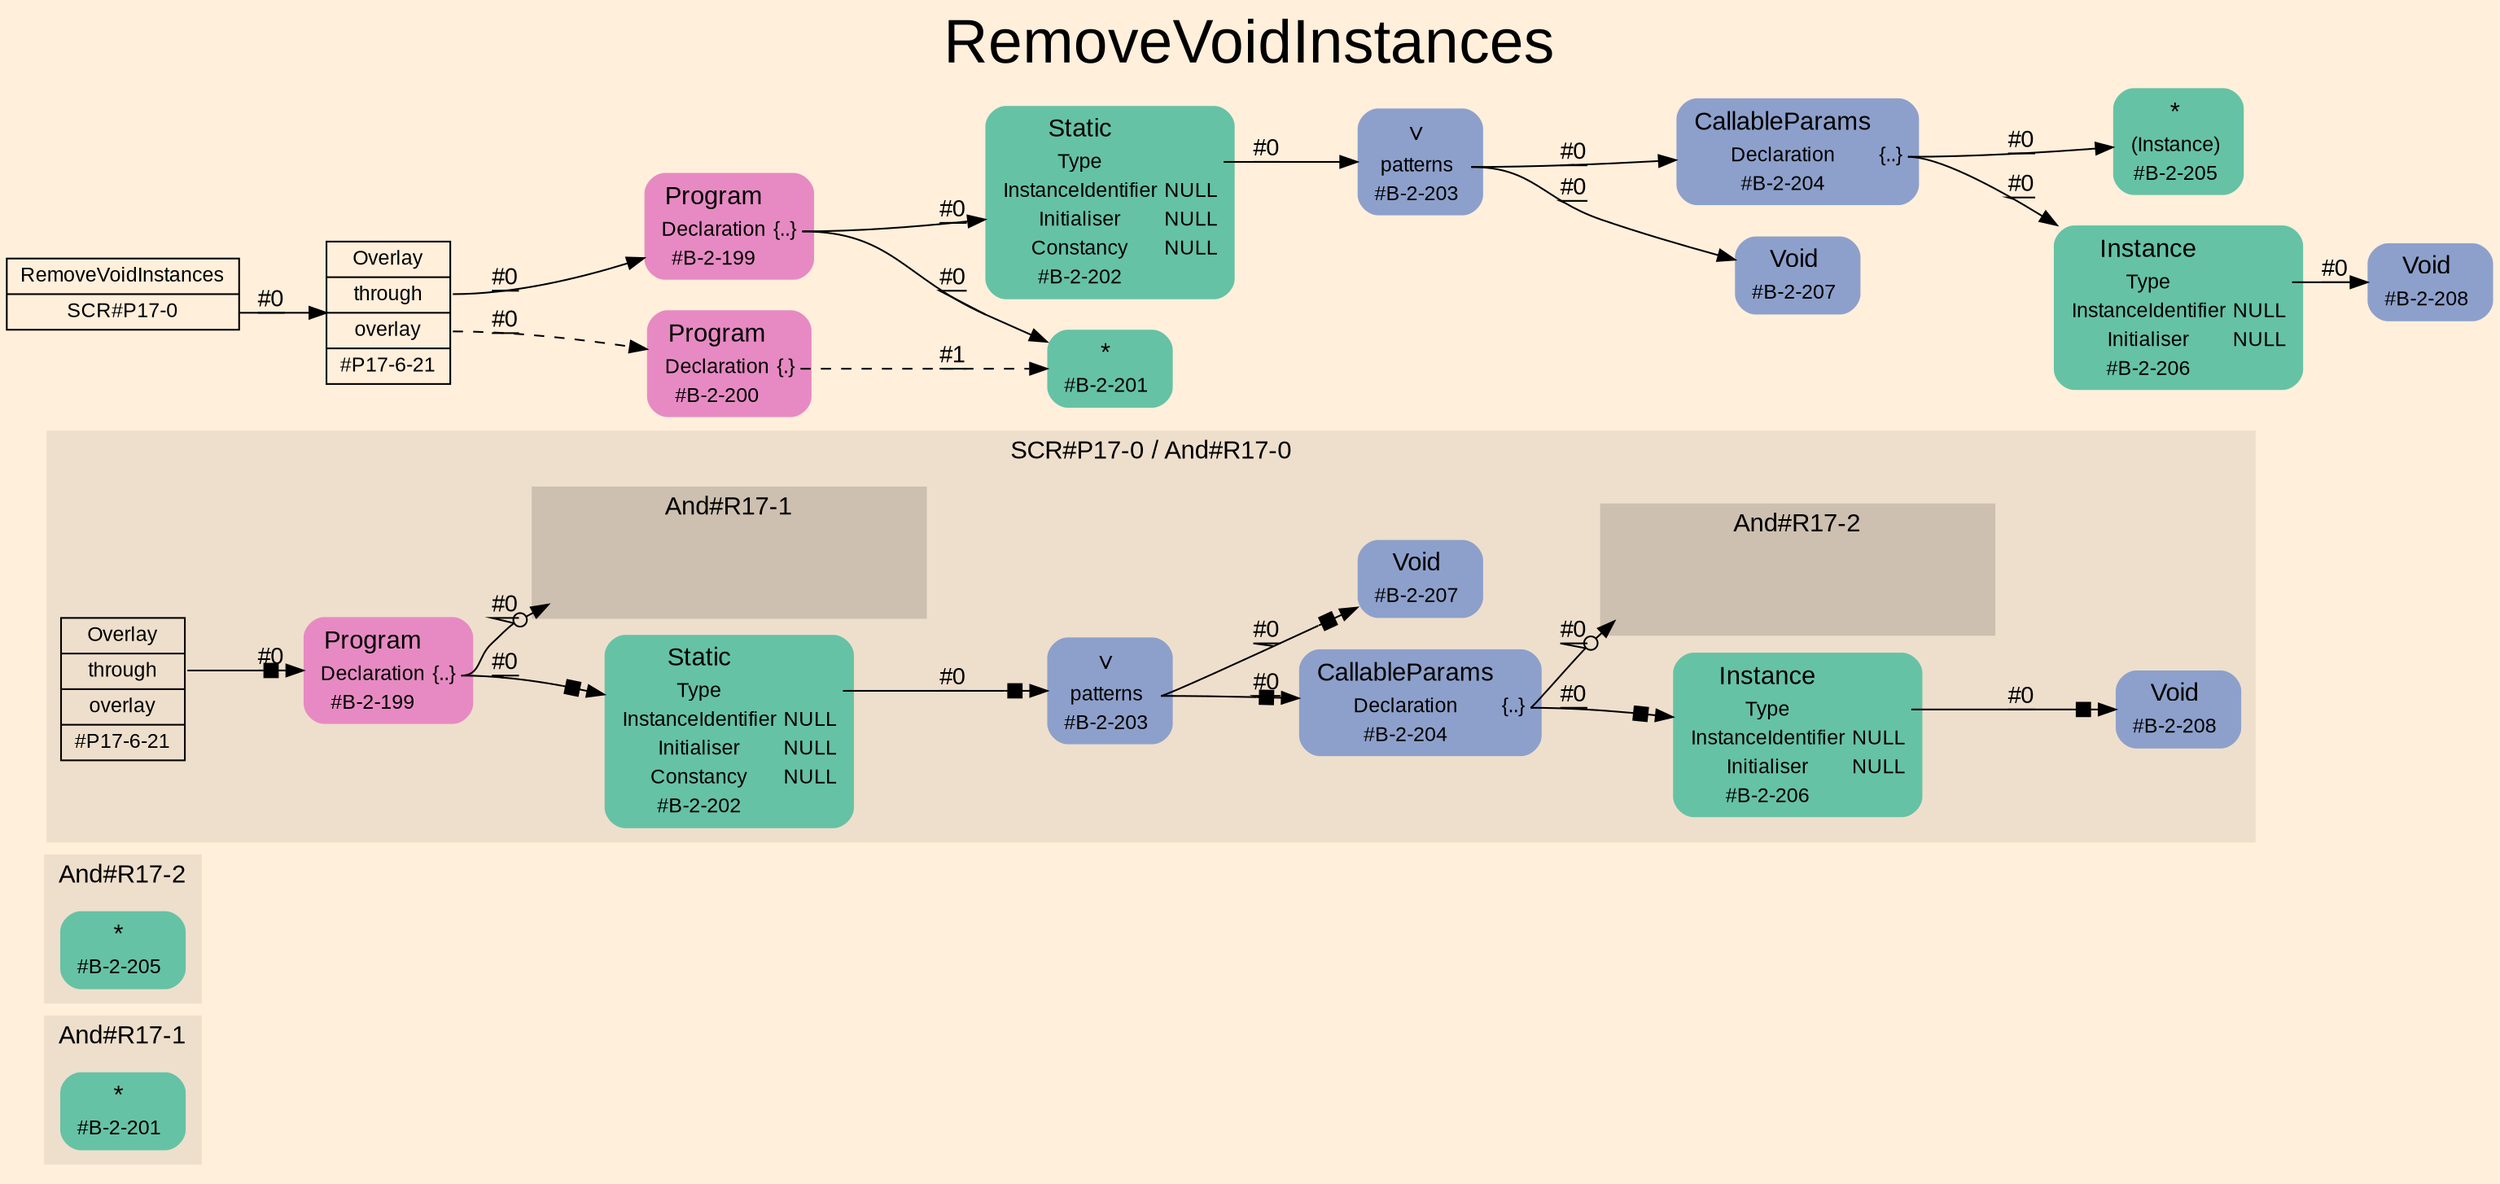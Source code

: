 digraph "RemoveVoidInstances" {
label = "RemoveVoidInstances"
labelloc = t
fontsize = "36"
graph [
    rankdir = "LR"
    ranksep = 0.3
    bgcolor = antiquewhite1
    color = black
    fontcolor = black
    fontname = "Arial"
];
node [
    fontname = "Arial"
];
edge [
    fontname = "Arial"
];

// -------------------- figure And#R17-1 --------------------
// -------- region And#R17-1 ----------
subgraph "clusterAnd#R17-1" {
    label = "And#R17-1"
    style = "filled"
    color = antiquewhite2
    fontsize = "15"
    "And#R17-1/#B-2-201" [
        // -------- block And#R17-1/#B-2-201 ----------
        shape = "plaintext"
        fillcolor = "/set28/1"
        label = <<TABLE BORDER="0" CELLBORDER="0" CELLSPACING="0">
         <TR><TD><FONT POINT-SIZE="15.0">*</FONT></TD><TD></TD></TR>
         <TR><TD>#B-2-201</TD><TD PORT="port0"></TD></TR>
        </TABLE>>
        style = "rounded,filled"
        fontsize = "12"
    ];
    
}


// -------------------- figure And#R17-2 --------------------
// -------- region And#R17-2 ----------
subgraph "clusterAnd#R17-2" {
    label = "And#R17-2"
    style = "filled"
    color = antiquewhite2
    fontsize = "15"
    "And#R17-2/#B-2-205" [
        // -------- block And#R17-2/#B-2-205 ----------
        shape = "plaintext"
        fillcolor = "/set28/1"
        label = <<TABLE BORDER="0" CELLBORDER="0" CELLSPACING="0">
         <TR><TD><FONT POINT-SIZE="15.0">*</FONT></TD><TD></TD></TR>
         <TR><TD>#B-2-205</TD><TD PORT="port0"></TD></TR>
        </TABLE>>
        style = "rounded,filled"
        fontsize = "12"
    ];
    
}


// -------------------- figure And#R17-0 --------------------
// -------- region And#R17-0 ----------
subgraph "clusterAnd#R17-0" {
    label = "SCR#P17-0 / And#R17-0"
    style = "filled"
    color = antiquewhite2
    fontsize = "15"
    "And#R17-0/#B-2-199" [
        // -------- block And#R17-0/#B-2-199 ----------
        shape = "plaintext"
        fillcolor = "/set28/4"
        label = <<TABLE BORDER="0" CELLBORDER="0" CELLSPACING="0">
         <TR><TD><FONT POINT-SIZE="15.0">Program</FONT></TD><TD></TD></TR>
         <TR><TD>Declaration</TD><TD PORT="port0">{..}</TD></TR>
         <TR><TD>#B-2-199</TD><TD PORT="port1"></TD></TR>
        </TABLE>>
        style = "rounded,filled"
        fontsize = "12"
    ];
    
    "And#R17-0/#B-2-202" [
        // -------- block And#R17-0/#B-2-202 ----------
        shape = "plaintext"
        fillcolor = "/set28/1"
        label = <<TABLE BORDER="0" CELLBORDER="0" CELLSPACING="0">
         <TR><TD><FONT POINT-SIZE="15.0">Static</FONT></TD><TD></TD></TR>
         <TR><TD>Type</TD><TD PORT="port0"></TD></TR>
         <TR><TD>InstanceIdentifier</TD><TD PORT="port1">NULL</TD></TR>
         <TR><TD>Initialiser</TD><TD PORT="port2">NULL</TD></TR>
         <TR><TD>Constancy</TD><TD PORT="port3">NULL</TD></TR>
         <TR><TD>#B-2-202</TD><TD PORT="port4"></TD></TR>
        </TABLE>>
        style = "rounded,filled"
        fontsize = "12"
    ];
    
    "And#R17-0/#B-2-203" [
        // -------- block And#R17-0/#B-2-203 ----------
        shape = "plaintext"
        fillcolor = "/set28/3"
        label = <<TABLE BORDER="0" CELLBORDER="0" CELLSPACING="0">
         <TR><TD><FONT POINT-SIZE="15.0">∨</FONT></TD><TD></TD></TR>
         <TR><TD>patterns</TD><TD PORT="port0"></TD></TR>
         <TR><TD>#B-2-203</TD><TD PORT="port1"></TD></TR>
        </TABLE>>
        style = "rounded,filled"
        fontsize = "12"
    ];
    
    "And#R17-0/#B-2-204" [
        // -------- block And#R17-0/#B-2-204 ----------
        shape = "plaintext"
        fillcolor = "/set28/3"
        label = <<TABLE BORDER="0" CELLBORDER="0" CELLSPACING="0">
         <TR><TD><FONT POINT-SIZE="15.0">CallableParams</FONT></TD><TD></TD></TR>
         <TR><TD>Declaration</TD><TD PORT="port0">{..}</TD></TR>
         <TR><TD>#B-2-204</TD><TD PORT="port1"></TD></TR>
        </TABLE>>
        style = "rounded,filled"
        fontsize = "12"
    ];
    
    "And#R17-0/#B-2-206" [
        // -------- block And#R17-0/#B-2-206 ----------
        shape = "plaintext"
        fillcolor = "/set28/1"
        label = <<TABLE BORDER="0" CELLBORDER="0" CELLSPACING="0">
         <TR><TD><FONT POINT-SIZE="15.0">Instance</FONT></TD><TD></TD></TR>
         <TR><TD>Type</TD><TD PORT="port0"></TD></TR>
         <TR><TD>InstanceIdentifier</TD><TD PORT="port1">NULL</TD></TR>
         <TR><TD>Initialiser</TD><TD PORT="port2">NULL</TD></TR>
         <TR><TD>#B-2-206</TD><TD PORT="port3"></TD></TR>
        </TABLE>>
        style = "rounded,filled"
        fontsize = "12"
    ];
    
    "And#R17-0/#B-2-207" [
        // -------- block And#R17-0/#B-2-207 ----------
        shape = "plaintext"
        fillcolor = "/set28/3"
        label = <<TABLE BORDER="0" CELLBORDER="0" CELLSPACING="0">
         <TR><TD><FONT POINT-SIZE="15.0">Void</FONT></TD><TD></TD></TR>
         <TR><TD>#B-2-207</TD><TD PORT="port0"></TD></TR>
        </TABLE>>
        style = "rounded,filled"
        fontsize = "12"
    ];
    
    "And#R17-0/#B-2-208" [
        // -------- block And#R17-0/#B-2-208 ----------
        shape = "plaintext"
        fillcolor = "/set28/3"
        label = <<TABLE BORDER="0" CELLBORDER="0" CELLSPACING="0">
         <TR><TD><FONT POINT-SIZE="15.0">Void</FONT></TD><TD></TD></TR>
         <TR><TD>#B-2-208</TD><TD PORT="port0"></TD></TR>
        </TABLE>>
        style = "rounded,filled"
        fontsize = "12"
    ];
    
    "And#R17-0/#P17-6-21" [
        // -------- block And#R17-0/#P17-6-21 ----------
        shape = "record"
        fillcolor = antiquewhite2
        label = "<fixed> Overlay | <port0> through | <port1> overlay | <port2> #P17-6-21"
        style = "filled"
        fontsize = "12"
        color = black
        fontcolor = black
    ];
    
    // -------- region And#R17-0/And#R17-1 ----------
    subgraph "clusterAnd#R17-0/And#R17-1" {
        label = "And#R17-1"
        style = "filled"
        color = antiquewhite3
        fontsize = "15"
        "And#R17-0/And#R17-1/#B-2-201" [
            // -------- block And#R17-0/And#R17-1/#B-2-201 ----------
            shape = none
            fillcolor = "/set28/1"
            style = "invisible"
        ];
        
    }
    
    // -------- region And#R17-0/And#R17-2 ----------
    subgraph "clusterAnd#R17-0/And#R17-2" {
        label = "And#R17-2"
        style = "filled"
        color = antiquewhite3
        fontsize = "15"
        "And#R17-0/And#R17-2/#B-2-205" [
            // -------- block And#R17-0/And#R17-2/#B-2-205 ----------
            shape = none
            fillcolor = "/set28/1"
            style = "invisible"
        ];
        
    }
    
}

"And#R17-0/#B-2-199":port0 -> "And#R17-0/And#R17-1/#B-2-201" [
    arrowhead="normalnoneodot"
    label = "#0"
    decorate = true
    color = black
    fontcolor = black
];

"And#R17-0/#B-2-199":port0 -> "And#R17-0/#B-2-202" [
    arrowhead="normalnonebox"
    label = "#0"
    decorate = true
    color = black
    fontcolor = black
];

"And#R17-0/#B-2-202":port0 -> "And#R17-0/#B-2-203" [
    arrowhead="normalnonebox"
    label = "#0"
    decorate = true
    color = black
    fontcolor = black
];

"And#R17-0/#B-2-203":port0 -> "And#R17-0/#B-2-204" [
    arrowhead="normalnonebox"
    label = "#0"
    decorate = true
    color = black
    fontcolor = black
];

"And#R17-0/#B-2-203":port0 -> "And#R17-0/#B-2-207" [
    arrowhead="normalnonebox"
    label = "#0"
    decorate = true
    color = black
    fontcolor = black
];

"And#R17-0/#B-2-204":port0 -> "And#R17-0/And#R17-2/#B-2-205" [
    arrowhead="normalnoneodot"
    label = "#0"
    decorate = true
    color = black
    fontcolor = black
];

"And#R17-0/#B-2-204":port0 -> "And#R17-0/#B-2-206" [
    arrowhead="normalnonebox"
    label = "#0"
    decorate = true
    color = black
    fontcolor = black
];

"And#R17-0/#B-2-206":port0 -> "And#R17-0/#B-2-208" [
    arrowhead="normalnonebox"
    label = "#0"
    decorate = true
    color = black
    fontcolor = black
];

"And#R17-0/#P17-6-21":port0 -> "And#R17-0/#B-2-199" [
    arrowhead="normalnonebox"
    label = "#0"
    decorate = true
    color = black
    fontcolor = black
];


// -------------------- transformation figure --------------------
"CR#P17-0" [
    // -------- block CR#P17-0 ----------
    shape = "record"
    fillcolor = antiquewhite1
    label = "<fixed> RemoveVoidInstances | <port0> SCR#P17-0"
    style = "filled"
    fontsize = "12"
    color = black
    fontcolor = black
];

"#P17-6-21" [
    // -------- block #P17-6-21 ----------
    shape = "record"
    fillcolor = antiquewhite1
    label = "<fixed> Overlay | <port0> through | <port1> overlay | <port2> #P17-6-21"
    style = "filled"
    fontsize = "12"
    color = black
    fontcolor = black
];

"#B-2-199" [
    // -------- block #B-2-199 ----------
    shape = "plaintext"
    fillcolor = "/set28/4"
    label = <<TABLE BORDER="0" CELLBORDER="0" CELLSPACING="0">
     <TR><TD><FONT POINT-SIZE="15.0">Program</FONT></TD><TD></TD></TR>
     <TR><TD>Declaration</TD><TD PORT="port0">{..}</TD></TR>
     <TR><TD>#B-2-199</TD><TD PORT="port1"></TD></TR>
    </TABLE>>
    style = "rounded,filled"
    fontsize = "12"
];

"#B-2-201" [
    // -------- block #B-2-201 ----------
    shape = "plaintext"
    fillcolor = "/set28/1"
    label = <<TABLE BORDER="0" CELLBORDER="0" CELLSPACING="0">
     <TR><TD><FONT POINT-SIZE="15.0">*</FONT></TD><TD></TD></TR>
     <TR><TD>#B-2-201</TD><TD PORT="port0"></TD></TR>
    </TABLE>>
    style = "rounded,filled"
    fontsize = "12"
];

"#B-2-202" [
    // -------- block #B-2-202 ----------
    shape = "plaintext"
    fillcolor = "/set28/1"
    label = <<TABLE BORDER="0" CELLBORDER="0" CELLSPACING="0">
     <TR><TD><FONT POINT-SIZE="15.0">Static</FONT></TD><TD></TD></TR>
     <TR><TD>Type</TD><TD PORT="port0"></TD></TR>
     <TR><TD>InstanceIdentifier</TD><TD PORT="port1">NULL</TD></TR>
     <TR><TD>Initialiser</TD><TD PORT="port2">NULL</TD></TR>
     <TR><TD>Constancy</TD><TD PORT="port3">NULL</TD></TR>
     <TR><TD>#B-2-202</TD><TD PORT="port4"></TD></TR>
    </TABLE>>
    style = "rounded,filled"
    fontsize = "12"
];

"#B-2-203" [
    // -------- block #B-2-203 ----------
    shape = "plaintext"
    fillcolor = "/set28/3"
    label = <<TABLE BORDER="0" CELLBORDER="0" CELLSPACING="0">
     <TR><TD><FONT POINT-SIZE="15.0">∨</FONT></TD><TD></TD></TR>
     <TR><TD>patterns</TD><TD PORT="port0"></TD></TR>
     <TR><TD>#B-2-203</TD><TD PORT="port1"></TD></TR>
    </TABLE>>
    style = "rounded,filled"
    fontsize = "12"
];

"#B-2-204" [
    // -------- block #B-2-204 ----------
    shape = "plaintext"
    fillcolor = "/set28/3"
    label = <<TABLE BORDER="0" CELLBORDER="0" CELLSPACING="0">
     <TR><TD><FONT POINT-SIZE="15.0">CallableParams</FONT></TD><TD></TD></TR>
     <TR><TD>Declaration</TD><TD PORT="port0">{..}</TD></TR>
     <TR><TD>#B-2-204</TD><TD PORT="port1"></TD></TR>
    </TABLE>>
    style = "rounded,filled"
    fontsize = "12"
];

"#B-2-205" [
    // -------- block #B-2-205 ----------
    shape = "plaintext"
    fillcolor = "/set28/1"
    label = <<TABLE BORDER="0" CELLBORDER="0" CELLSPACING="0">
     <TR><TD><FONT POINT-SIZE="15.0">*</FONT></TD><TD></TD></TR>
     <TR><TD>(Instance)</TD><TD PORT="port0"></TD></TR>
     <TR><TD>#B-2-205</TD><TD PORT="port1"></TD></TR>
    </TABLE>>
    style = "rounded,filled"
    fontsize = "12"
];

"#B-2-206" [
    // -------- block #B-2-206 ----------
    shape = "plaintext"
    fillcolor = "/set28/1"
    label = <<TABLE BORDER="0" CELLBORDER="0" CELLSPACING="0">
     <TR><TD><FONT POINT-SIZE="15.0">Instance</FONT></TD><TD></TD></TR>
     <TR><TD>Type</TD><TD PORT="port0"></TD></TR>
     <TR><TD>InstanceIdentifier</TD><TD PORT="port1">NULL</TD></TR>
     <TR><TD>Initialiser</TD><TD PORT="port2">NULL</TD></TR>
     <TR><TD>#B-2-206</TD><TD PORT="port3"></TD></TR>
    </TABLE>>
    style = "rounded,filled"
    fontsize = "12"
];

"#B-2-208" [
    // -------- block #B-2-208 ----------
    shape = "plaintext"
    fillcolor = "/set28/3"
    label = <<TABLE BORDER="0" CELLBORDER="0" CELLSPACING="0">
     <TR><TD><FONT POINT-SIZE="15.0">Void</FONT></TD><TD></TD></TR>
     <TR><TD>#B-2-208</TD><TD PORT="port0"></TD></TR>
    </TABLE>>
    style = "rounded,filled"
    fontsize = "12"
];

"#B-2-207" [
    // -------- block #B-2-207 ----------
    shape = "plaintext"
    fillcolor = "/set28/3"
    label = <<TABLE BORDER="0" CELLBORDER="0" CELLSPACING="0">
     <TR><TD><FONT POINT-SIZE="15.0">Void</FONT></TD><TD></TD></TR>
     <TR><TD>#B-2-207</TD><TD PORT="port0"></TD></TR>
    </TABLE>>
    style = "rounded,filled"
    fontsize = "12"
];

"#B-2-200" [
    // -------- block #B-2-200 ----------
    shape = "plaintext"
    fillcolor = "/set28/4"
    label = <<TABLE BORDER="0" CELLBORDER="0" CELLSPACING="0">
     <TR><TD><FONT POINT-SIZE="15.0">Program</FONT></TD><TD></TD></TR>
     <TR><TD>Declaration</TD><TD PORT="port0">{.}</TD></TR>
     <TR><TD>#B-2-200</TD><TD PORT="port1"></TD></TR>
    </TABLE>>
    style = "rounded,filled"
    fontsize = "12"
];

"CR#P17-0":port0 -> "#P17-6-21" [
    label = "#0"
    decorate = true
    color = black
    fontcolor = black
];

"#P17-6-21":port0 -> "#B-2-199" [
    label = "#0"
    decorate = true
    color = black
    fontcolor = black
];

"#P17-6-21":port1 -> "#B-2-200" [
    style="dashed"
    label = "#0"
    decorate = true
    color = black
    fontcolor = black
];

"#B-2-199":port0 -> "#B-2-201" [
    label = "#0"
    decorate = true
    color = black
    fontcolor = black
];

"#B-2-199":port0 -> "#B-2-202" [
    label = "#0"
    decorate = true
    color = black
    fontcolor = black
];

"#B-2-202":port0 -> "#B-2-203" [
    label = "#0"
    decorate = true
    color = black
    fontcolor = black
];

"#B-2-203":port0 -> "#B-2-204" [
    label = "#0"
    decorate = true
    color = black
    fontcolor = black
];

"#B-2-203":port0 -> "#B-2-207" [
    label = "#0"
    decorate = true
    color = black
    fontcolor = black
];

"#B-2-204":port0 -> "#B-2-205" [
    label = "#0"
    decorate = true
    color = black
    fontcolor = black
];

"#B-2-204":port0 -> "#B-2-206" [
    label = "#0"
    decorate = true
    color = black
    fontcolor = black
];

"#B-2-206":port0 -> "#B-2-208" [
    label = "#0"
    decorate = true
    color = black
    fontcolor = black
];

"#B-2-200":port0 -> "#B-2-201" [
    style="dashed"
    label = "#1"
    decorate = true
    color = black
    fontcolor = black
];


}
